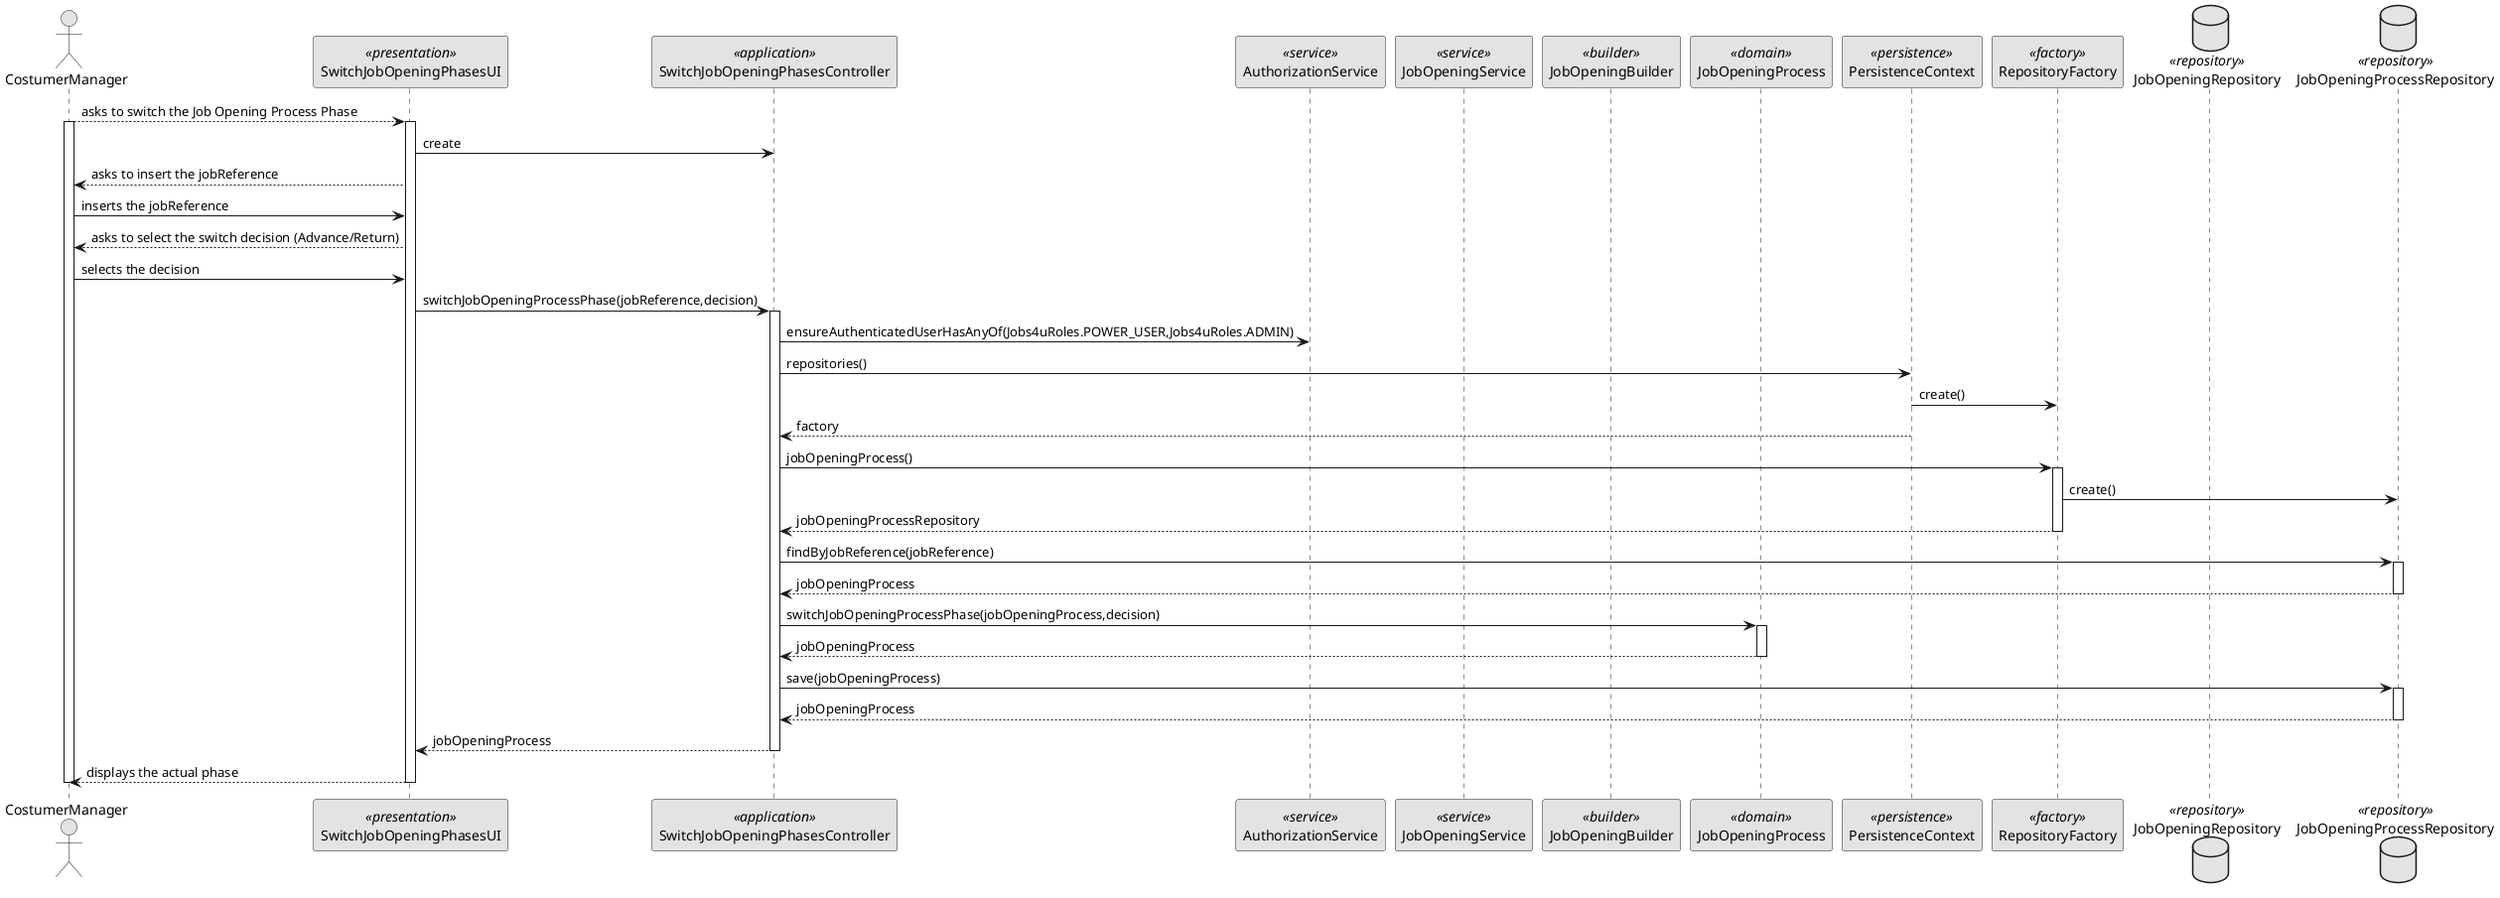 @startuml
skinparam monochrome true
skinparam packageStyle rect
skinparam defaultFontName FG Virgil
skinparam shadowing false

actor CostumerManager as CostumerManager
participant SwitchJobOpeningPhasesUI as UI <<presentation>>
participant SwitchJobOpeningPhasesController as Controller <<application>>
participant AuthorizationService as AuthzService<<service>>
participant JobOpeningService as JobOpeningService<<service>>
participant JobOpeningBuilder as Builder <<builder>>
participant "JobOpeningProcess" as Domain <<domain>>
participant PersistenceContext as Persistence <<persistence>>
participant RepositoryFactory as Factory <<factory>>
database JobOpeningRepository as JobOpeningRepository <<repository>>
database JobOpeningProcessRepository as JobOpeningProcessRepository <<repository>>

CostumerManager --> UI: asks to switch the Job Opening Process Phase
activate CostumerManager
activate UI

    UI -> Controller: create

    UI --> CostumerManager : asks to insert the jobReference

    CostumerManager -> UI : inserts the jobReference

    UI --> CostumerManager : asks to select the switch decision (Advance/Return)

    CostumerManager -> UI : selects the decision

        UI -> Controller : switchJobOpeningProcessPhase(jobReference,decision)

        activate Controller

        Controller -> AuthzService : ensureAuthenticatedUserHasAnyOf(Jobs4uRoles.POWER_USER,Jobs4uRoles.ADMIN)

        Controller -> Persistence : repositories()

        Persistence -> Factory : create()

        Persistence --> Controller : factory
        deactivate Persistence

        Controller -> Factory : jobOpeningProcess()
        activate Factory

        Factory -> JobOpeningProcessRepository : create()

        Factory --> Controller : jobOpeningProcessRepository
        deactivate Factory

        Controller -> JobOpeningProcessRepository : findByJobReference(jobReference)
        activate JobOpeningProcessRepository

        JobOpeningProcessRepository --> Controller : jobOpeningProcess
        deactivate JobOpeningProcessRepository

        Controller -> Domain : switchJobOpeningProcessPhase(jobOpeningProcess,decision)

        activate Domain

        Domain --> Controller : jobOpeningProcess

        deactivate Domain

        Controller -> JobOpeningProcessRepository : save(jobOpeningProcess)

        activate JobOpeningProcessRepository

        JobOpeningProcessRepository --> Controller : jobOpeningProcess

        deactivate JobOpeningProcessRepository

        Controller --> UI : jobOpeningProcess

        deactivate Controller

        UI --> CostumerManager : displays the actual phase
        deactivate UI

    deactivate CostumerManager
    @enduml